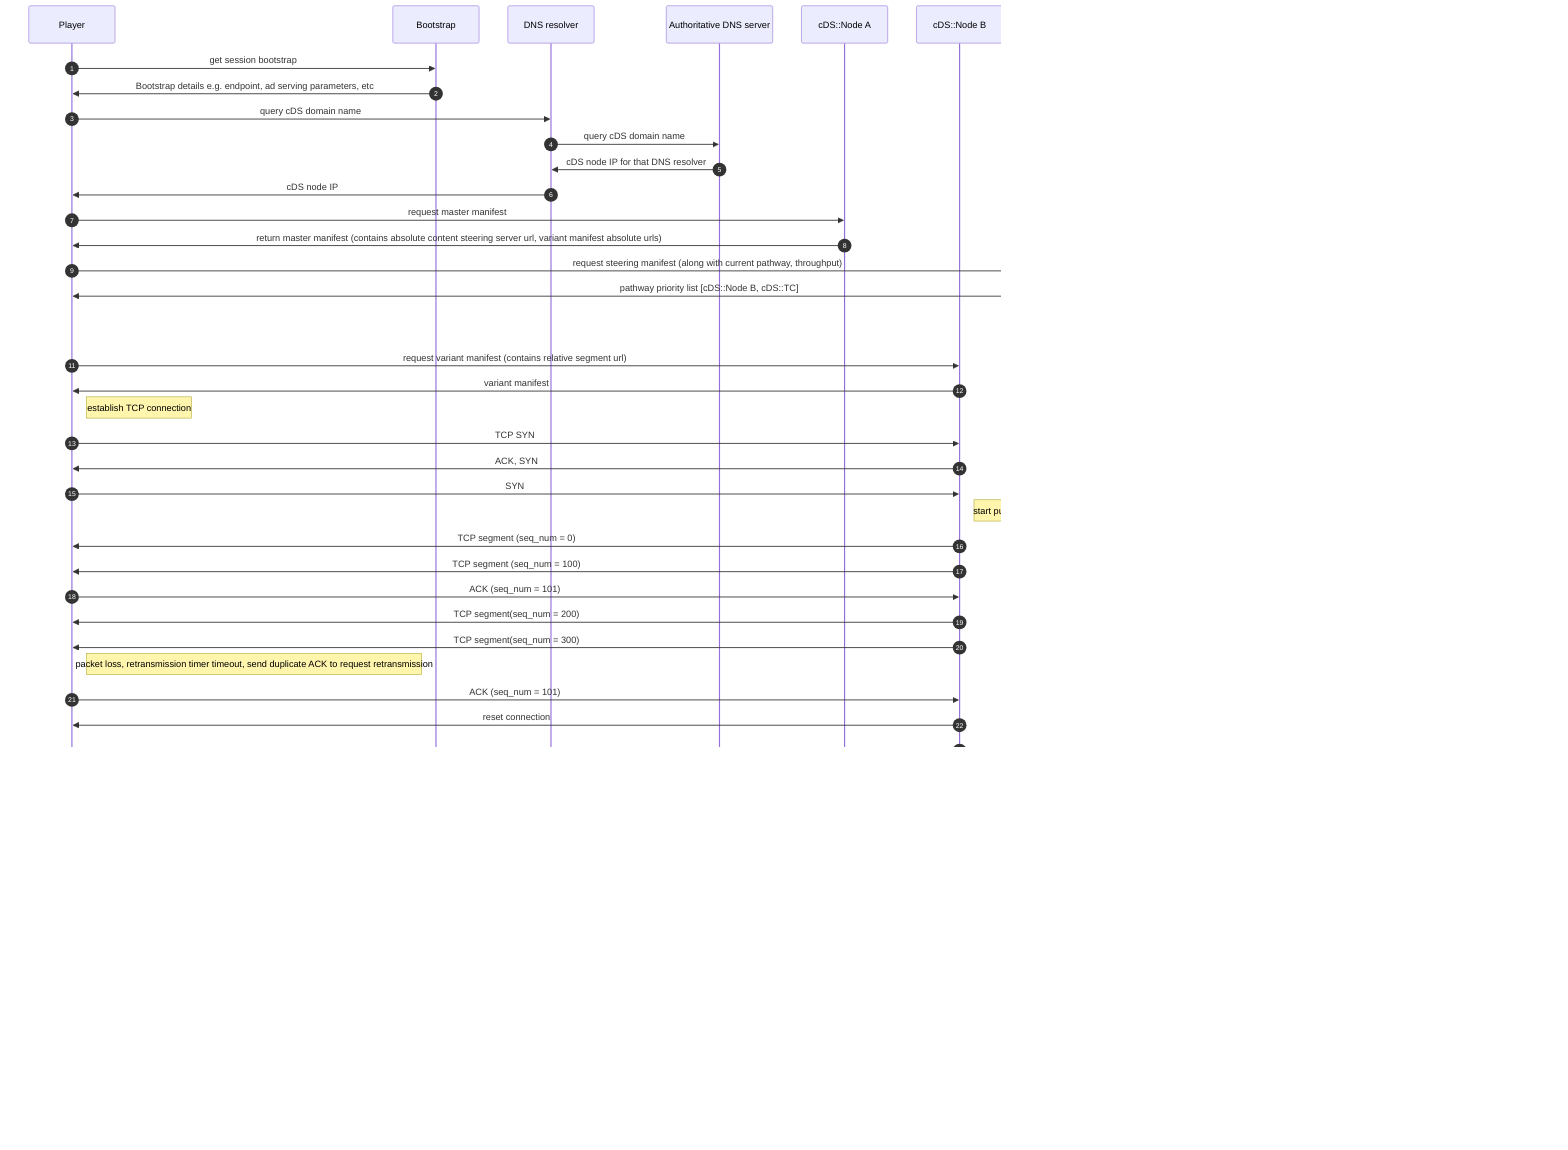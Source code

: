 sequenceDiagram
participant P as Player
participant Boot as Bootstrap
participant LD as DNS resolver
participant AD as Authoritative DNS server

participant sNA as cDS::Node A
participant sNB as cDS::Node B
participant NA as cDN::Node A
participant TC as cDS TC
participant CS as Content Steering Servers
participant TE as cDS::Telemetry

autonumber
    P->>Boot: get session bootstrap
    Boot->>P: Bootstrap details e.g. endpoint, ad serving parameters, etc

    P->>LD: query cDS domain name
    LD->>AD: query cDS domain name
    AD->>LD:  cDS node IP for that DNS resolver
    LD->>P: cDS node IP

    P->>sNA: request master manifest
    sNA->>P: return master manifest (contains absolute content steering server url, variant manifest absolute urls)
    
    P->>CS: request steering manifest (along with current pathway, throughput)
    CS->>P: pathway priority list [cDS::Node B, cDS::TC]
    rect rgb(191, 223, 255)
    Note right of CS: cDS::TC as the last resort
    end
    
    P->>sNB: request variant manifest (contains relative segment url)
    sNB->>P: variant manifest

    %% establish TCP connection, 3 way handshake
    Note right of P: establish TCP connection
    P->>sNB: TCP SYN
    sNB->>P: ACK, SYN
    P->>sNB: SYN

    
    %% cDS:: Node start to push video segment
    Note left of NA: start pushing video segments
    sNB->>P: TCP segment (seq_num = 0)
    sNB->>P: TCP segment (seq_num = 100)
    P->>sNB: ACK (seq_num = 101)

    %% packet start missing and player request retransmission
    sNB->>P: TCP segment(seq_num = 200)
    sNB->>P: TCP segment(seq_num = 300)
    Note right of P: packet loss, retransmission timer timeout, send duplicate ACK to request retransmission
    P->>sNB: ACK (seq_num = 101)
    sNB->>P: reset connection
    
    sNB->>TE: report packet loss
    par TE to CS
        TE->>CS: update routing decision
    and TE to AD
        TE->>AD: update routing decision
    end

    %% player fail over to cDS::TC
    P->> TC: request master manifest 
    TC->>P: redirect HTTP request (302) to cDN::node
    P->>NA: request master manifest
    NA->>P: return master manifest (contains absolute content steering server url, variant manifest relative urls)
    P->>NA: request variant manifest
    NA->>P: return variant manifest (contains relative video/audio segment urls) 

    loop
        P->>NA: request video/audio segments
        NA->>P: return video/audio segments
    end